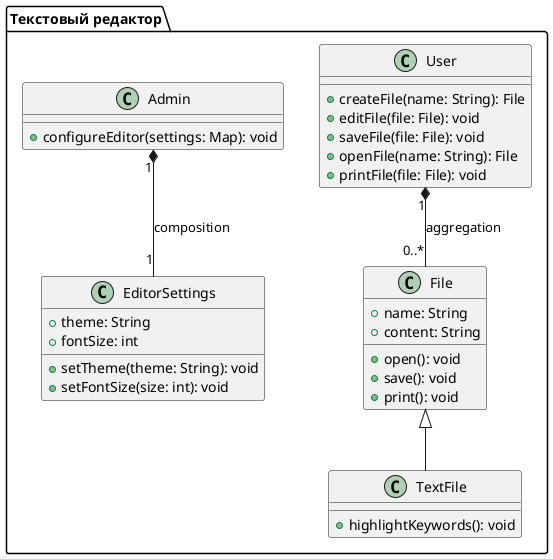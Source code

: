 @startuml
package "Текстовый редактор" {
    class File {
        +name: String
        +content: String
        +open(): void
        +save(): void
        +print(): void
    }

    class TextFile {
        +highlightKeywords(): void
    }

    class User {
        +createFile(name: String): File
        +editFile(file: File): void
        +saveFile(file: File): void
        +openFile(name: String): File
        +printFile(file: File): void
    }

    class Admin {
        +configureEditor(settings: Map): void
    }

    class EditorSettings {
        +theme: String
        +fontSize: int
        +setTheme(theme: String): void
        +setFontSize(size: int): void
    }

    File <|-- TextFile
    User "1" *-- "0..*" File : aggregation
    Admin "1" *-- "1" EditorSettings : composition
}
@enduml